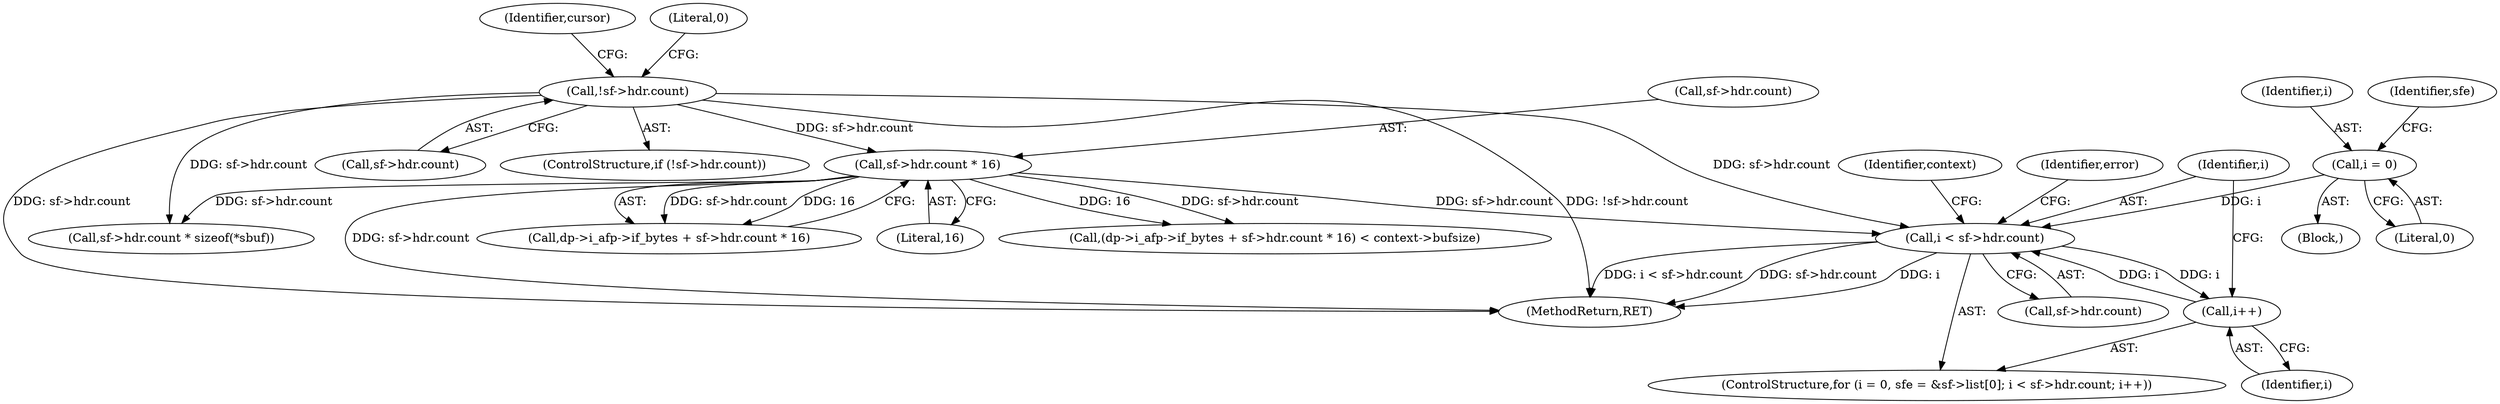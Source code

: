 digraph "0_linux_2e83b79b2d6c78bf1b4aa227938a214dcbddc83f_0@pointer" {
"1000218" [label="(Call,i < sf->hdr.count)"];
"1000225" [label="(Call,i++)"];
"1000218" [label="(Call,i < sf->hdr.count)"];
"1000207" [label="(Call,i = 0)"];
"1000158" [label="(Call,!sf->hdr.count)"];
"1000194" [label="(Call,sf->hdr.count * 16)"];
"1000226" [label="(Identifier,i)"];
"1000568" [label="(MethodReturn,RET)"];
"1000209" [label="(Literal,0)"];
"1000220" [label="(Call,sf->hdr.count)"];
"1000206" [label="(Block,)"];
"1000194" [label="(Call,sf->hdr.count * 16)"];
"1000195" [label="(Call,sf->hdr.count)"];
"1000188" [label="(Call,dp->i_afp->if_bytes + sf->hdr.count * 16)"];
"1000270" [label="(Identifier,context)"];
"1000200" [label="(Literal,16)"];
"1000205" [label="(ControlStructure,for (i = 0, sfe = &sf->list[0]; i < sf->hdr.count; i++))"];
"1000229" [label="(Identifier,error)"];
"1000207" [label="(Call,i = 0)"];
"1000167" [label="(Identifier,cursor)"];
"1000159" [label="(Call,sf->hdr.count)"];
"1000157" [label="(ControlStructure,if (!sf->hdr.count))"];
"1000211" [label="(Identifier,sfe)"];
"1000219" [label="(Identifier,i)"];
"1000225" [label="(Call,i++)"];
"1000218" [label="(Call,i < sf->hdr.count)"];
"1000208" [label="(Identifier,i)"];
"1000165" [label="(Literal,0)"];
"1000283" [label="(Call,sf->hdr.count * sizeof(*sbuf))"];
"1000187" [label="(Call,(dp->i_afp->if_bytes + sf->hdr.count * 16) < context->bufsize)"];
"1000158" [label="(Call,!sf->hdr.count)"];
"1000218" -> "1000205"  [label="AST: "];
"1000218" -> "1000220"  [label="CFG: "];
"1000219" -> "1000218"  [label="AST: "];
"1000220" -> "1000218"  [label="AST: "];
"1000229" -> "1000218"  [label="CFG: "];
"1000270" -> "1000218"  [label="CFG: "];
"1000218" -> "1000568"  [label="DDG: i"];
"1000218" -> "1000568"  [label="DDG: i < sf->hdr.count"];
"1000218" -> "1000568"  [label="DDG: sf->hdr.count"];
"1000225" -> "1000218"  [label="DDG: i"];
"1000207" -> "1000218"  [label="DDG: i"];
"1000158" -> "1000218"  [label="DDG: sf->hdr.count"];
"1000194" -> "1000218"  [label="DDG: sf->hdr.count"];
"1000218" -> "1000225"  [label="DDG: i"];
"1000225" -> "1000205"  [label="AST: "];
"1000225" -> "1000226"  [label="CFG: "];
"1000226" -> "1000225"  [label="AST: "];
"1000219" -> "1000225"  [label="CFG: "];
"1000207" -> "1000206"  [label="AST: "];
"1000207" -> "1000209"  [label="CFG: "];
"1000208" -> "1000207"  [label="AST: "];
"1000209" -> "1000207"  [label="AST: "];
"1000211" -> "1000207"  [label="CFG: "];
"1000158" -> "1000157"  [label="AST: "];
"1000158" -> "1000159"  [label="CFG: "];
"1000159" -> "1000158"  [label="AST: "];
"1000165" -> "1000158"  [label="CFG: "];
"1000167" -> "1000158"  [label="CFG: "];
"1000158" -> "1000568"  [label="DDG: sf->hdr.count"];
"1000158" -> "1000568"  [label="DDG: !sf->hdr.count"];
"1000158" -> "1000194"  [label="DDG: sf->hdr.count"];
"1000158" -> "1000283"  [label="DDG: sf->hdr.count"];
"1000194" -> "1000188"  [label="AST: "];
"1000194" -> "1000200"  [label="CFG: "];
"1000195" -> "1000194"  [label="AST: "];
"1000200" -> "1000194"  [label="AST: "];
"1000188" -> "1000194"  [label="CFG: "];
"1000194" -> "1000568"  [label="DDG: sf->hdr.count"];
"1000194" -> "1000187"  [label="DDG: sf->hdr.count"];
"1000194" -> "1000187"  [label="DDG: 16"];
"1000194" -> "1000188"  [label="DDG: sf->hdr.count"];
"1000194" -> "1000188"  [label="DDG: 16"];
"1000194" -> "1000283"  [label="DDG: sf->hdr.count"];
}
